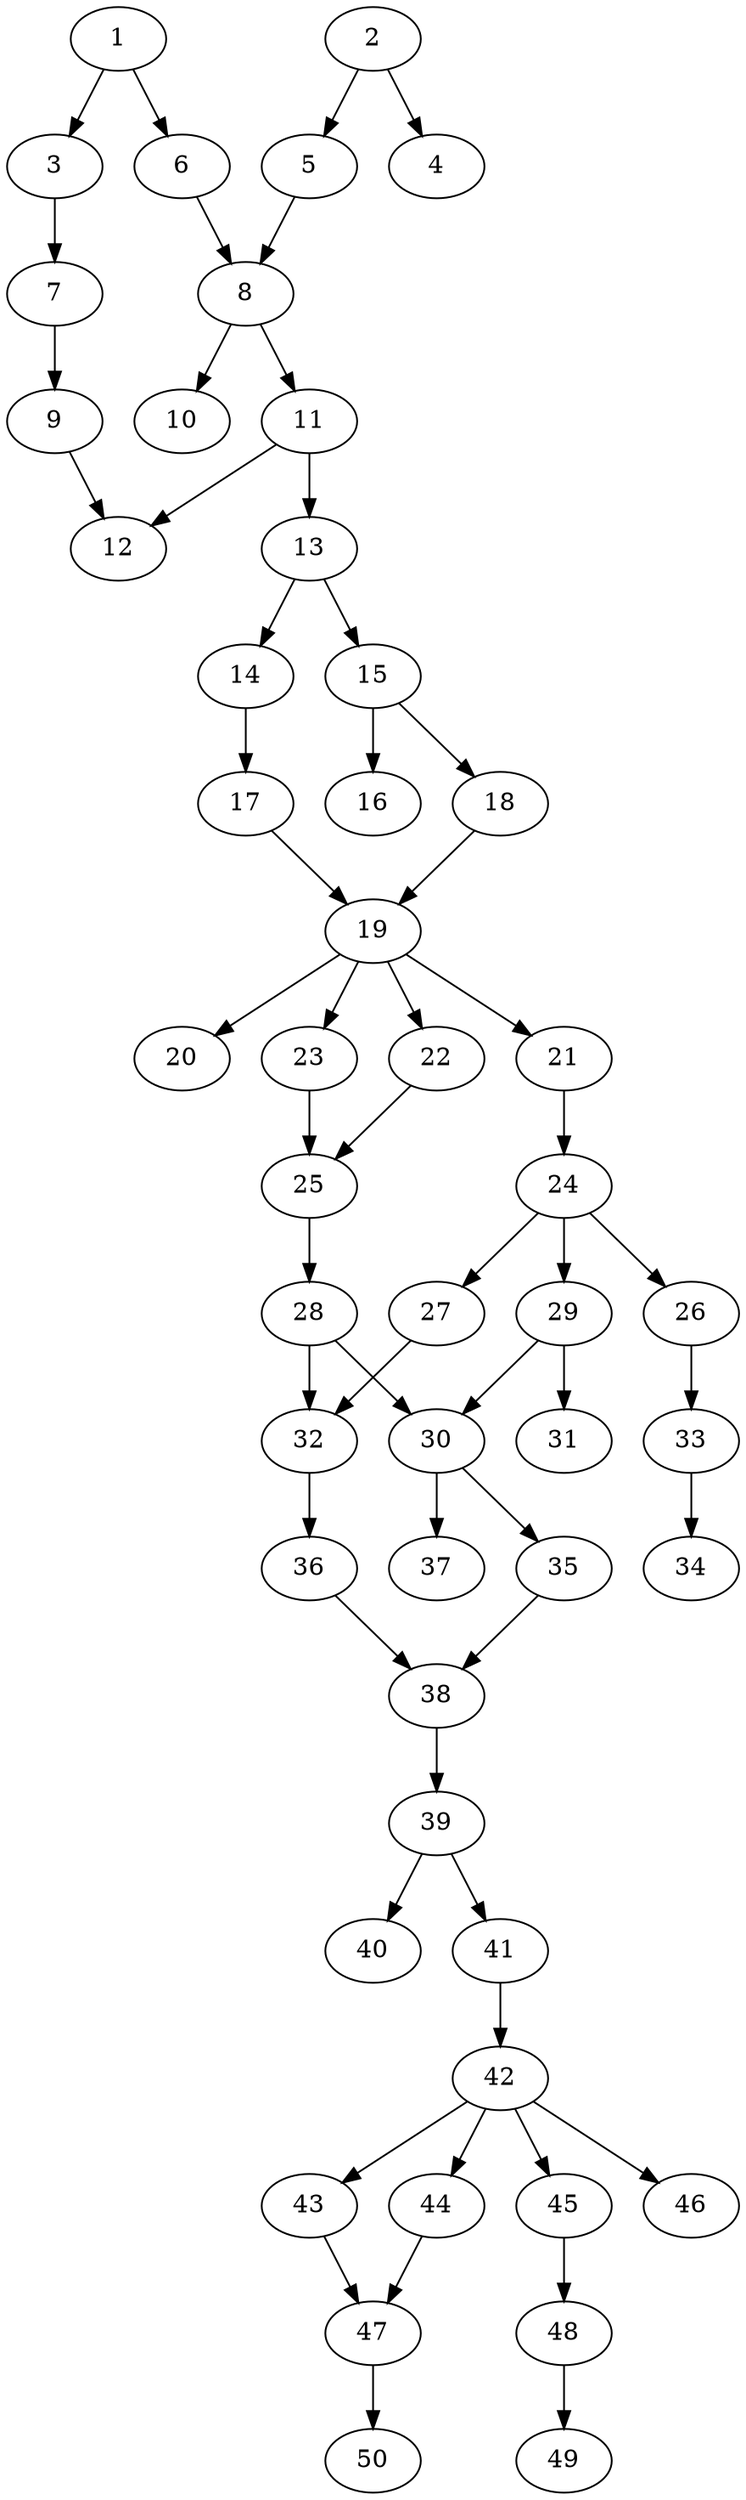 // DAG automatically generated by daggen at Thu Oct  3 14:07:57 2019
// ./daggen --dot -n 50 --ccr 0.5 --fat 0.3 --regular 0.5 --density 0.5 --mindata 5242880 --maxdata 52428800 
digraph G {
  1 [size="71491584", alpha="0.03", expect_size="35745792"] 
  1 -> 3 [size ="35745792"]
  1 -> 6 [size ="35745792"]
  2 [size="62898176", alpha="0.11", expect_size="31449088"] 
  2 -> 4 [size ="31449088"]
  2 -> 5 [size ="31449088"]
  3 [size="20592640", alpha="0.12", expect_size="10296320"] 
  3 -> 7 [size ="10296320"]
  4 [size="15153152", alpha="0.01", expect_size="7576576"] 
  5 [size="96356352", alpha="0.17", expect_size="48178176"] 
  5 -> 8 [size ="48178176"]
  6 [size="22216704", alpha="0.09", expect_size="11108352"] 
  6 -> 8 [size ="11108352"]
  7 [size="36143104", alpha="0.14", expect_size="18071552"] 
  7 -> 9 [size ="18071552"]
  8 [size="26810368", alpha="0.12", expect_size="13405184"] 
  8 -> 10 [size ="13405184"]
  8 -> 11 [size ="13405184"]
  9 [size="38316032", alpha="0.16", expect_size="19158016"] 
  9 -> 12 [size ="19158016"]
  10 [size="42514432", alpha="0.02", expect_size="21257216"] 
  11 [size="76433408", alpha="0.06", expect_size="38216704"] 
  11 -> 12 [size ="38216704"]
  11 -> 13 [size ="38216704"]
  12 [size="88614912", alpha="0.05", expect_size="44307456"] 
  13 [size="44490752", alpha="0.10", expect_size="22245376"] 
  13 -> 14 [size ="22245376"]
  13 -> 15 [size ="22245376"]
  14 [size="100313088", alpha="0.02", expect_size="50156544"] 
  14 -> 17 [size ="50156544"]
  15 [size="11909120", alpha="0.00", expect_size="5954560"] 
  15 -> 16 [size ="5954560"]
  15 -> 18 [size ="5954560"]
  16 [size="93476864", alpha="0.03", expect_size="46738432"] 
  17 [size="42465280", alpha="0.05", expect_size="21232640"] 
  17 -> 19 [size ="21232640"]
  18 [size="13756416", alpha="0.07", expect_size="6878208"] 
  18 -> 19 [size ="6878208"]
  19 [size="70479872", alpha="0.09", expect_size="35239936"] 
  19 -> 20 [size ="35239936"]
  19 -> 21 [size ="35239936"]
  19 -> 22 [size ="35239936"]
  19 -> 23 [size ="35239936"]
  20 [size="51435520", alpha="0.10", expect_size="25717760"] 
  21 [size="62760960", alpha="0.04", expect_size="31380480"] 
  21 -> 24 [size ="31380480"]
  22 [size="92178432", alpha="0.08", expect_size="46089216"] 
  22 -> 25 [size ="46089216"]
  23 [size="22573056", alpha="0.16", expect_size="11286528"] 
  23 -> 25 [size ="11286528"]
  24 [size="70795264", alpha="0.04", expect_size="35397632"] 
  24 -> 26 [size ="35397632"]
  24 -> 27 [size ="35397632"]
  24 -> 29 [size ="35397632"]
  25 [size="82024448", alpha="0.10", expect_size="41012224"] 
  25 -> 28 [size ="41012224"]
  26 [size="83001344", alpha="0.19", expect_size="41500672"] 
  26 -> 33 [size ="41500672"]
  27 [size="98441216", alpha="0.13", expect_size="49220608"] 
  27 -> 32 [size ="49220608"]
  28 [size="27897856", alpha="0.11", expect_size="13948928"] 
  28 -> 30 [size ="13948928"]
  28 -> 32 [size ="13948928"]
  29 [size="58941440", alpha="0.14", expect_size="29470720"] 
  29 -> 30 [size ="29470720"]
  29 -> 31 [size ="29470720"]
  30 [size="100218880", alpha="0.05", expect_size="50109440"] 
  30 -> 35 [size ="50109440"]
  30 -> 37 [size ="50109440"]
  31 [size="51476480", alpha="0.09", expect_size="25738240"] 
  32 [size="68091904", alpha="0.10", expect_size="34045952"] 
  32 -> 36 [size ="34045952"]
  33 [size="13740032", alpha="0.18", expect_size="6870016"] 
  33 -> 34 [size ="6870016"]
  34 [size="87267328", alpha="0.05", expect_size="43633664"] 
  35 [size="104603648", alpha="0.12", expect_size="52301824"] 
  35 -> 38 [size ="52301824"]
  36 [size="57247744", alpha="0.17", expect_size="28623872"] 
  36 -> 38 [size ="28623872"]
  37 [size="51300352", alpha="0.09", expect_size="25650176"] 
  38 [size="18049024", alpha="0.02", expect_size="9024512"] 
  38 -> 39 [size ="9024512"]
  39 [size="68190208", alpha="0.07", expect_size="34095104"] 
  39 -> 40 [size ="34095104"]
  39 -> 41 [size ="34095104"]
  40 [size="40810496", alpha="0.01", expect_size="20405248"] 
  41 [size="62312448", alpha="0.06", expect_size="31156224"] 
  41 -> 42 [size ="31156224"]
  42 [size="104269824", alpha="0.08", expect_size="52134912"] 
  42 -> 43 [size ="52134912"]
  42 -> 44 [size ="52134912"]
  42 -> 45 [size ="52134912"]
  42 -> 46 [size ="52134912"]
  43 [size="56070144", alpha="0.13", expect_size="28035072"] 
  43 -> 47 [size ="28035072"]
  44 [size="46092288", alpha="0.11", expect_size="23046144"] 
  44 -> 47 [size ="23046144"]
  45 [size="69791744", alpha="0.03", expect_size="34895872"] 
  45 -> 48 [size ="34895872"]
  46 [size="34222080", alpha="0.12", expect_size="17111040"] 
  47 [size="22376448", alpha="0.18", expect_size="11188224"] 
  47 -> 50 [size ="11188224"]
  48 [size="66230272", alpha="0.09", expect_size="33115136"] 
  48 -> 49 [size ="33115136"]
  49 [size="74690560", alpha="0.10", expect_size="37345280"] 
  50 [size="13377536", alpha="0.09", expect_size="6688768"] 
}
